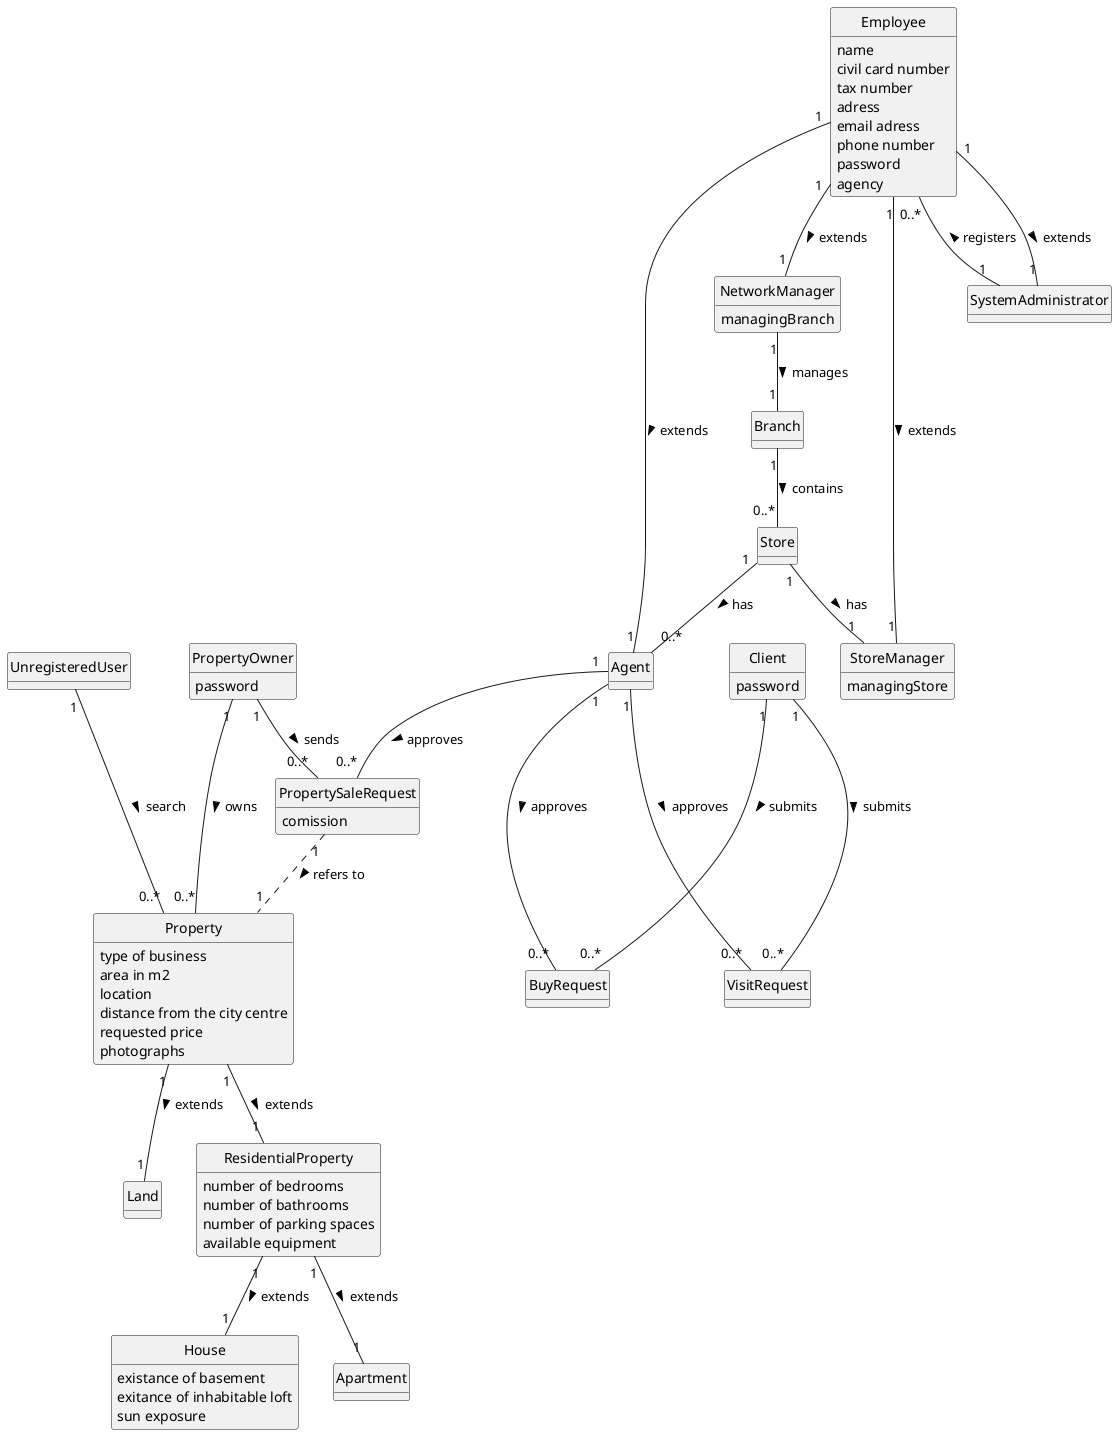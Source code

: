 @startuml
skinparam monochrome true
skinparam packageStyle rectangle
skinparam shadowing false
'skinparam linetype ortho
'left to right direction
skinparam classAttributeIconSize 0
hide circle
hide methods

class PropertyOwner {
password
}

class Property {
type of business
area in m2
location
distance from the city centre
requested price
photographs
}

class Land {
}

class House{
existance of basement
exitance of inhabitable loft
sun exposure
}

class Apartment {
}

class Agent {
}

class PropertySaleRequest {
comission
}

class Client {
password
}

class VisitRequest {
}

class BuyRequest {
}

class Store {
}

class StoreManager {
managingStore
}

class Branch {
}

class UnregisteredUser{
}

class ResidentialProperty{
number of bedrooms
number of bathrooms
number of parking spaces
available equipment
}

class Employee{
name
civil card number
tax number
adress
email adress
phone number
password
agency
}

class NetworkManager{
managingBranch
}


PropertyOwner "1"  -- "0..*" Property  : owns >

Property "1" -- "1" ResidentialProperty : extends >
Property "1" -- "1" Land : extends >
ResidentialProperty "1" -- "1" House : extends >
ResidentialProperty "1" -- "1" Apartment : extends >


UnregisteredUser "1" --- "0..*" Property : search >

PropertyOwner "1" -- "0..*" PropertySaleRequest : sends >
PropertySaleRequest "1" .. "1" Property : refers to >
Agent "1" -- "0..*" PropertySaleRequest : approves >

Client "1" -- "0..*" VisitRequest : submits >
Agent "1" --- "0..*" VisitRequest : approves >

Client "1" --- "0..*" BuyRequest : submits >
Agent "1" --- "0..*" BuyRequest : approves >

Store "1" -- "1" StoreManager : has >

Branch "1" -- "0..*" Store : contains >
NetworkManager "1" -- "1" Branch : manages >
Store "1" -- "0..*" Agent : has >

SystemAdministrator "1" -- "0..*" Employee : registers >
Employee "1" -- "1" SystemAdministrator : extends >
Employee "1" -- "1" NetworkManager : extends >
Employee "1" - "1" Agent : extends >
Employee "1" - "1" StoreManager : extends >


@enduml